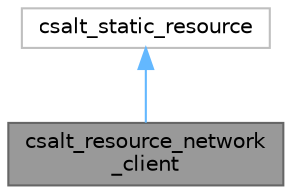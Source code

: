 digraph "csalt_resource_network_client"
{
 // LATEX_PDF_SIZE
  bgcolor="transparent";
  edge [fontname=Helvetica,fontsize=10,labelfontname=Helvetica,labelfontsize=10];
  node [fontname=Helvetica,fontsize=10,shape=box,height=0.2,width=0.4];
  Node1 [id="Node000001",label="csalt_resource_network\l_client",height=0.2,width=0.4,color="gray40", fillcolor="grey60", style="filled", fontcolor="black",tooltip="Represents a connect()ed network socket."];
  Node2 -> Node1 [id="edge1_Node000001_Node000002",dir="back",color="steelblue1",style="solid",tooltip=" "];
  Node2 [id="Node000002",label="csalt_static_resource",height=0.2,width=0.4,color="grey75", fillcolor="white", style="filled",tooltip=" "];
}
